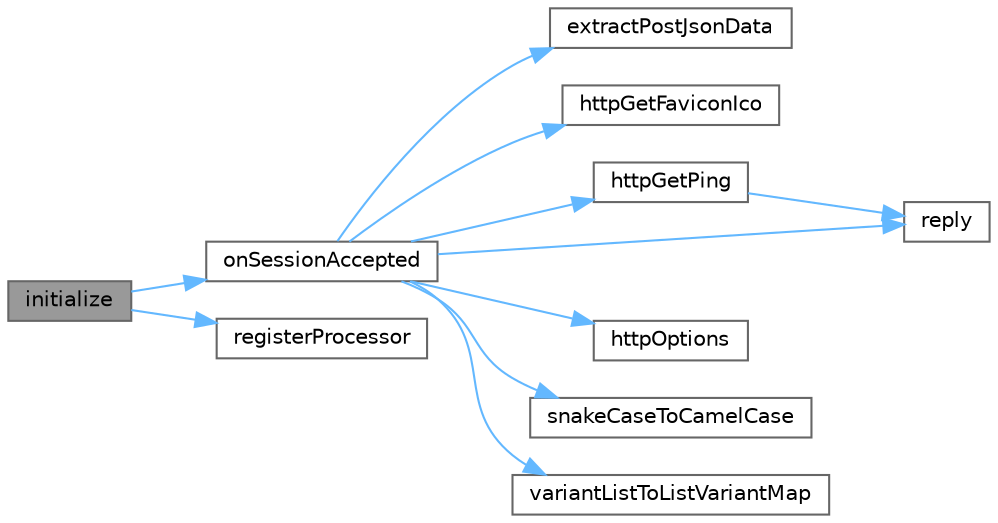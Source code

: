 digraph "initialize"
{
 // LATEX_PDF_SIZE
  bgcolor="transparent";
  edge [fontname=Helvetica,fontsize=10,labelfontname=Helvetica,labelfontsize=10];
  node [fontname=Helvetica,fontsize=10,shape=box,height=0.2,width=0.4];
  rankdir="LR";
  Node1 [id="Node000001",label="initialize",height=0.2,width=0.4,color="gray40", fillcolor="grey60", style="filled", fontcolor="black",tooltip="初始化服务"];
  Node1 -> Node2 [id="edge1_Node000001_Node000002",color="steelblue1",style="solid",tooltip=" "];
  Node2 [id="Node000002",label="onSessionAccepted",height=0.2,width=0.4,color="grey40", fillcolor="white", style="filled",URL="$class_j_q_http_server_1_1_service.html#a6bf2d972491c9e753382b39be43b95cc",tooltip="处理新会话接入"];
  Node2 -> Node3 [id="edge2_Node000002_Node000003",color="steelblue1",style="solid",tooltip=" "];
  Node3 [id="Node000003",label="extractPostJsonData",height=0.2,width=0.4,color="grey40", fillcolor="white", style="filled",URL="$class_j_q_http_server_1_1_service.html#a34edf84123ca954ca94ab69edafcd020",tooltip="提取POST请求中的JSON数据"];
  Node2 -> Node4 [id="edge3_Node000002_Node000004",color="steelblue1",style="solid",tooltip=" "];
  Node4 [id="Node000004",label="httpGetFaviconIco",height=0.2,width=0.4,color="grey40", fillcolor="white", style="filled",URL="$class_j_q_http_server_1_1_service.html#aa49e2cfc1abaeac66462814ff9fa5123",tooltip="处理GET /favicon.ico请求"];
  Node2 -> Node5 [id="edge4_Node000002_Node000005",color="steelblue1",style="solid",tooltip=" "];
  Node5 [id="Node000005",label="httpGetPing",height=0.2,width=0.4,color="grey40", fillcolor="white", style="filled",URL="$class_j_q_http_server_1_1_service.html#a6c1cd0f41205919a0be8763c7fa4b792",tooltip="处理GET /ping请求"];
  Node5 -> Node6 [id="edge5_Node000005_Node000006",color="steelblue1",style="solid",tooltip=" "];
  Node6 [id="Node000006",label="reply",height=0.2,width=0.4,color="grey40", fillcolor="white", style="filled",URL="$class_j_q_http_server_1_1_service.html#aa42057b8725174798daca4ed593d0efe",tooltip="发送JSON格式响应（带数据内容）"];
  Node2 -> Node7 [id="edge6_Node000002_Node000007",color="steelblue1",style="solid",tooltip=" "];
  Node7 [id="Node000007",label="httpOptions",height=0.2,width=0.4,color="grey40", fillcolor="white", style="filled",URL="$class_j_q_http_server_1_1_service.html#aad66b822ff74bede662da308e6128c61",tooltip="处理OPTIONS请求"];
  Node2 -> Node6 [id="edge7_Node000002_Node000006",color="steelblue1",style="solid",tooltip=" "];
  Node2 -> Node8 [id="edge8_Node000002_Node000008",color="steelblue1",style="solid",tooltip=" "];
  Node8 [id="Node000008",label="snakeCaseToCamelCase",height=0.2,width=0.4,color="grey40", fillcolor="white", style="filled",URL="$class_j_q_http_server_1_1_service.html#a75a4b4fe9020ec8a4005533fdbd3ed6d",tooltip="蛇形命名转驼峰命名"];
  Node2 -> Node9 [id="edge9_Node000002_Node000009",color="steelblue1",style="solid",tooltip=" "];
  Node9 [id="Node000009",label="variantListToListVariantMap",height=0.2,width=0.4,color="grey40", fillcolor="white", style="filled",URL="$class_j_q_http_server_1_1_service.html#af0c3bf1f85d97f5e3f3e3752403091f1",tooltip="QVariantList转QList<QVariantMap>"];
  Node1 -> Node10 [id="edge10_Node000001_Node000010",color="steelblue1",style="solid",tooltip=" "];
  Node10 [id="Node000010",label="registerProcessor",height=0.2,width=0.4,color="grey40", fillcolor="white", style="filled",URL="$class_j_q_http_server_1_1_service.html#a386e24c9922ee6c231207e9ea7f22f95",tooltip="注册业务处理器"];
}
